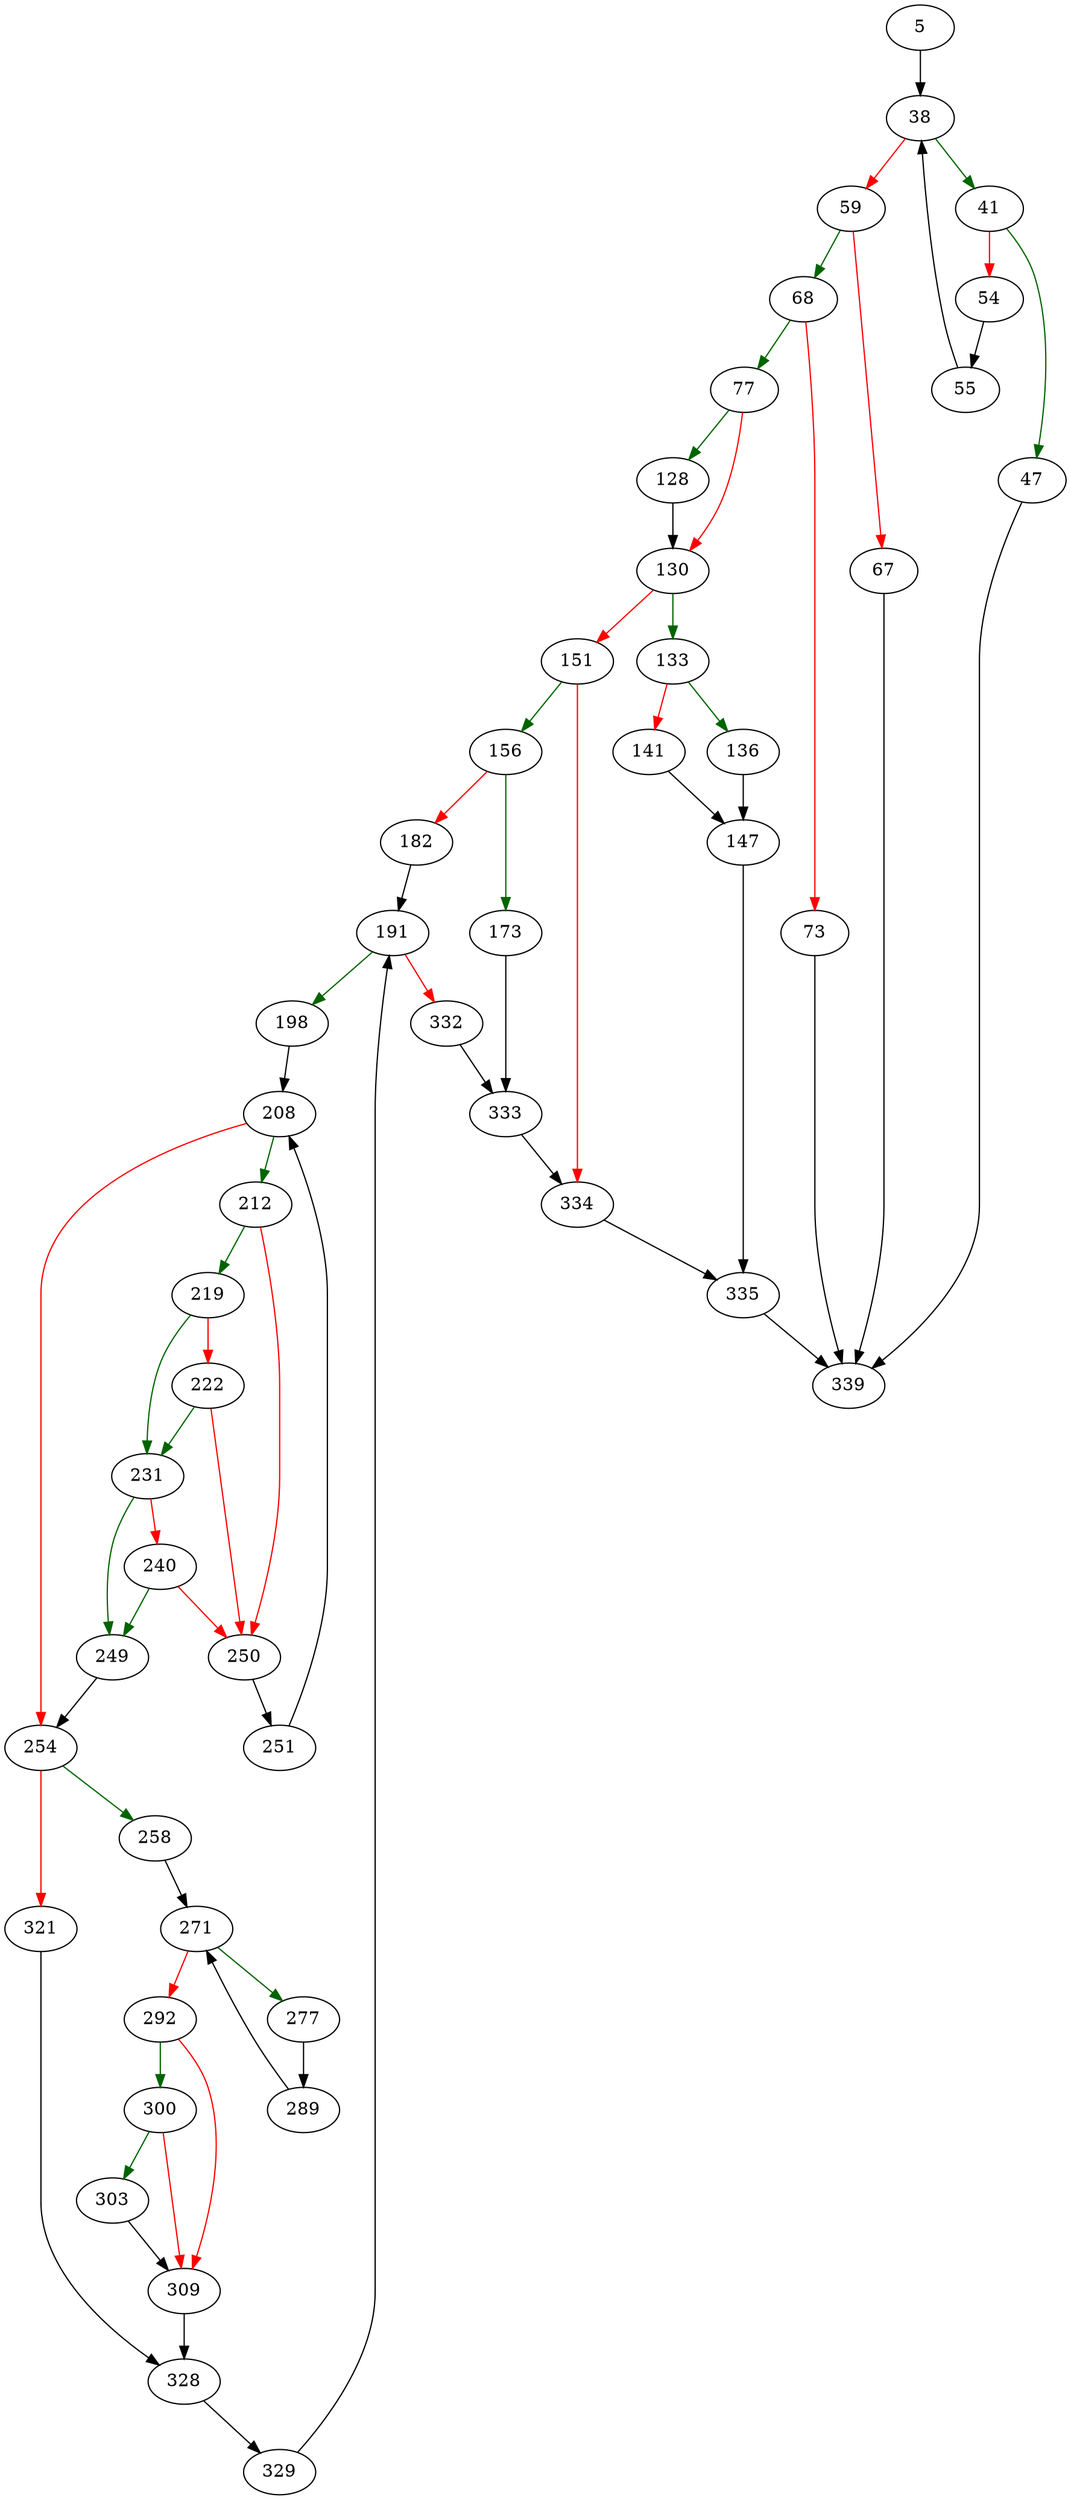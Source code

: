 strict digraph "vtabCallConstructor" {
	// Node definitions.
	5 [entry=true];
	38;
	41;
	59;
	47;
	54;
	339;
	55;
	68;
	67;
	77;
	73;
	128;
	130;
	133;
	151;
	136;
	141;
	147;
	335;
	156;
	334;
	173;
	182;
	333;
	191;
	198;
	332;
	208;
	212;
	254;
	219;
	250;
	231;
	222;
	249;
	240;
	251;
	258;
	321;
	271;
	277;
	292;
	289;
	300;
	309;
	303;
	328;
	329;

	// Edge definitions.
	5 -> 38;
	38 -> 41 [
		color=darkgreen
		cond=true
	];
	38 -> 59 [
		color=red
		cond=false
	];
	41 -> 47 [
		color=darkgreen
		cond=true
	];
	41 -> 54 [
		color=red
		cond=false
	];
	59 -> 68 [
		color=darkgreen
		cond=true
	];
	59 -> 67 [
		color=red
		cond=false
	];
	47 -> 339;
	54 -> 55;
	55 -> 38;
	68 -> 77 [
		color=darkgreen
		cond=true
	];
	68 -> 73 [
		color=red
		cond=false
	];
	67 -> 339;
	77 -> 128 [
		color=darkgreen
		cond=true
	];
	77 -> 130 [
		color=red
		cond=false
	];
	73 -> 339;
	128 -> 130;
	130 -> 133 [
		color=darkgreen
		cond=true
	];
	130 -> 151 [
		color=red
		cond=false
	];
	133 -> 136 [
		color=darkgreen
		cond=true
	];
	133 -> 141 [
		color=red
		cond=false
	];
	151 -> 156 [
		color=darkgreen
		cond=true
	];
	151 -> 334 [
		color=red
		cond=false
	];
	136 -> 147;
	141 -> 147;
	147 -> 335;
	335 -> 339;
	156 -> 173 [
		color=darkgreen
		cond=true
	];
	156 -> 182 [
		color=red
		cond=false
	];
	334 -> 335;
	173 -> 333;
	182 -> 191;
	333 -> 334;
	191 -> 198 [
		color=darkgreen
		cond=true
	];
	191 -> 332 [
		color=red
		cond=false
	];
	198 -> 208;
	332 -> 333;
	208 -> 212 [
		color=darkgreen
		cond=true
	];
	208 -> 254 [
		color=red
		cond=false
	];
	212 -> 219 [
		color=darkgreen
		cond=true
	];
	212 -> 250 [
		color=red
		cond=false
	];
	254 -> 258 [
		color=darkgreen
		cond=true
	];
	254 -> 321 [
		color=red
		cond=false
	];
	219 -> 231 [
		color=darkgreen
		cond=true
	];
	219 -> 222 [
		color=red
		cond=false
	];
	250 -> 251;
	231 -> 249 [
		color=darkgreen
		cond=true
	];
	231 -> 240 [
		color=red
		cond=false
	];
	222 -> 250 [
		color=red
		cond=false
	];
	222 -> 231 [
		color=darkgreen
		cond=true
	];
	249 -> 254;
	240 -> 250 [
		color=red
		cond=false
	];
	240 -> 249 [
		color=darkgreen
		cond=true
	];
	251 -> 208;
	258 -> 271;
	321 -> 328;
	271 -> 277 [
		color=darkgreen
		cond=true
	];
	271 -> 292 [
		color=red
		cond=false
	];
	277 -> 289;
	292 -> 300 [
		color=darkgreen
		cond=true
	];
	292 -> 309 [
		color=red
		cond=false
	];
	289 -> 271;
	300 -> 309 [
		color=red
		cond=false
	];
	300 -> 303 [
		color=darkgreen
		cond=true
	];
	309 -> 328;
	303 -> 309;
	328 -> 329;
	329 -> 191;
}